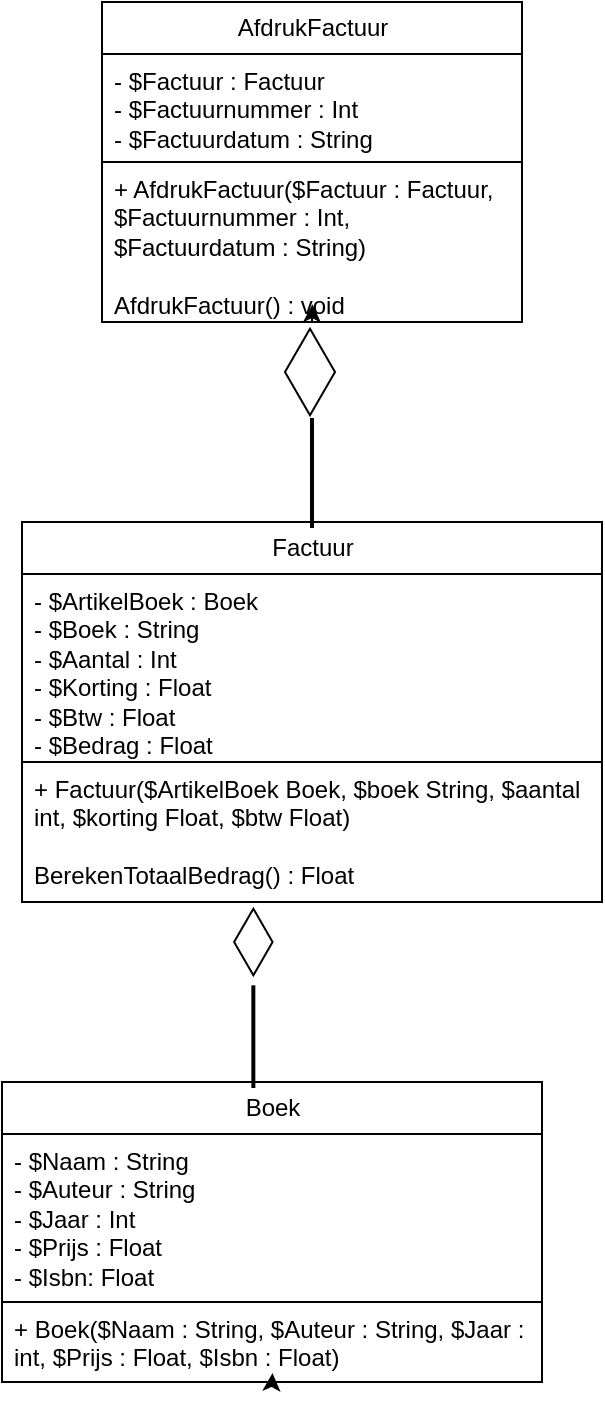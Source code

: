 <mxfile>
    <diagram id="bo_XjHe8VZCh_QMD3yil" name="Page-1">
        <mxGraphModel dx="646" dy="448" grid="1" gridSize="10" guides="1" tooltips="1" connect="1" arrows="1" fold="1" page="1" pageScale="1" pageWidth="850" pageHeight="1100" background="#ffffff" math="0" shadow="0">
            <root>
                <mxCell id="0"/>
                <mxCell id="1" parent="0"/>
                <mxCell id="2" value="&lt;font color=&quot;#000000&quot; style=&quot;background-color: rgb(255, 255, 255);&quot;&gt;Factuur&lt;/font&gt;" style="swimlane;fontStyle=0;childLayout=stackLayout;horizontal=1;startSize=26;fillColor=#FFFFFF;horizontalStack=0;resizeParent=1;resizeParentMax=0;resizeLast=0;collapsible=1;marginBottom=0;html=1;strokeColor=#000000;shadow=0;glass=0;rounded=0;" parent="1" vertex="1">
                    <mxGeometry x="210" y="270" width="290" height="190" as="geometry"/>
                </mxCell>
                <mxCell id="3" value="&lt;font color=&quot;#000000&quot;&gt;- $ArtikelBoek : Boek&lt;br&gt;- $Boek : String&lt;br&gt;- $Aantal : Int&lt;br&gt;- $Korting : Float&lt;br&gt;- $Btw : Float&lt;br&gt;- $Bedrag : Float&lt;/font&gt;" style="text;strokeColor=#000000;fillColor=#FFFFFF;align=left;verticalAlign=top;spacingLeft=4;spacingRight=4;overflow=hidden;rotatable=0;points=[[0,0.5],[1,0.5]];portConstraint=eastwest;whiteSpace=wrap;html=1;" parent="2" vertex="1">
                    <mxGeometry y="26" width="290" height="94" as="geometry"/>
                </mxCell>
                <mxCell id="4" value="&lt;font color=&quot;#000000&quot;&gt;+ Factuur($&lt;/font&gt;&lt;span style=&quot;color: rgb(0, 0, 0);&quot;&gt;ArtikelBoek&amp;nbsp;&lt;/span&gt;&lt;font color=&quot;#000000&quot;&gt;Boek, $boek String, $aantal int, $korting Float, $btw Float)&lt;br&gt;&lt;br&gt;BerekenTotaalBedrag() : Float&lt;br&gt;&lt;/font&gt;" style="text;strokeColor=#000000;fillColor=#FFFFFF;align=left;verticalAlign=top;spacingLeft=4;spacingRight=4;overflow=hidden;rotatable=0;points=[[0,0.5],[1,0.5]];portConstraint=eastwest;whiteSpace=wrap;html=1;" parent="2" vertex="1">
                    <mxGeometry y="120" width="290" height="70" as="geometry"/>
                </mxCell>
                <mxCell id="10" value="&lt;font color=&quot;#000000&quot; style=&quot;background-color: rgb(255, 255, 255);&quot;&gt;Boek&lt;/font&gt;" style="swimlane;fontStyle=0;childLayout=stackLayout;horizontal=1;startSize=26;fillColor=#FFFFFF;horizontalStack=0;resizeParent=1;resizeParentMax=0;resizeLast=0;collapsible=1;marginBottom=0;html=1;strokeColor=#000000;shadow=0;glass=0;rounded=0;" parent="1" vertex="1">
                    <mxGeometry x="200" y="550" width="270" height="150" as="geometry"/>
                </mxCell>
                <mxCell id="11" value="&lt;font color=&quot;#000000&quot;&gt;- $Naam : String&amp;nbsp; &lt;br&gt;- $Auteur : String &lt;br&gt;- $Jaar : Int&amp;nbsp; &lt;br&gt;- $Prijs : Float &lt;br&gt;- $Isbn: Float&lt;/font&gt;" style="text;strokeColor=#000000;fillColor=#FFFFFF;align=left;verticalAlign=top;spacingLeft=4;spacingRight=4;overflow=hidden;rotatable=0;points=[[0,0.5],[1,0.5]];portConstraint=eastwest;whiteSpace=wrap;html=1;" parent="10" vertex="1">
                    <mxGeometry y="26" width="270" height="84" as="geometry"/>
                </mxCell>
                <mxCell id="12" value="&lt;font color=&quot;#000000&quot;&gt;+ Boek(&lt;/font&gt;&lt;span style=&quot;color: rgb(0, 0, 0);&quot;&gt;$Naam : String,&lt;/span&gt;&lt;span style=&quot;color: rgb(0, 0, 0);&quot;&gt;&amp;nbsp;$Auteur : String,&amp;nbsp;&lt;/span&gt;&lt;span style=&quot;color: rgb(0, 0, 0);&quot;&gt;$Jaar : int,&amp;nbsp;&lt;/span&gt;&lt;span style=&quot;color: rgb(0, 0, 0);&quot;&gt;$Prijs : Float&lt;/span&gt;&lt;span style=&quot;color: rgb(0, 0, 0);&quot;&gt;, $Isbn : Float&lt;/span&gt;&lt;font color=&quot;#000000&quot;&gt;)&lt;br&gt;&lt;/font&gt;" style="text;strokeColor=#000000;fillColor=#FFFFFF;align=left;verticalAlign=top;spacingLeft=4;spacingRight=4;overflow=hidden;rotatable=0;points=[[0,0.5],[1,0.5]];portConstraint=eastwest;whiteSpace=wrap;html=1;" parent="10" vertex="1">
                    <mxGeometry y="110" width="270" height="40" as="geometry"/>
                </mxCell>
                <mxCell id="13" style="edgeStyle=none;html=1;exitX=0.5;exitY=1;exitDx=0;exitDy=0;entryX=0.501;entryY=0.889;entryDx=0;entryDy=0;entryPerimeter=0;" parent="10" source="10" target="12" edge="1">
                    <mxGeometry relative="1" as="geometry"/>
                </mxCell>
                <mxCell id="14" value="&lt;font color=&quot;#000000&quot; style=&quot;background-color: rgb(255, 255, 255);&quot;&gt;AfdrukFactuur&lt;/font&gt;" style="swimlane;fontStyle=0;childLayout=stackLayout;horizontal=1;startSize=26;fillColor=#FFFFFF;horizontalStack=0;resizeParent=1;resizeParentMax=0;resizeLast=0;collapsible=1;marginBottom=0;html=1;strokeColor=#000000;shadow=0;glass=0;rounded=0;" parent="1" vertex="1">
                    <mxGeometry x="250" y="10" width="210" height="160" as="geometry"/>
                </mxCell>
                <mxCell id="15" value="&lt;font color=&quot;#000000&quot;&gt;- $Factuur : Factuur&lt;br&gt;- $Factuurnummer : Int&lt;br&gt;- $Factuurdatum : String&lt;/font&gt;" style="text;strokeColor=#000000;fillColor=#FFFFFF;align=left;verticalAlign=top;spacingLeft=4;spacingRight=4;overflow=hidden;rotatable=0;points=[[0,0.5],[1,0.5]];portConstraint=eastwest;whiteSpace=wrap;html=1;" parent="14" vertex="1">
                    <mxGeometry y="26" width="210" height="54" as="geometry"/>
                </mxCell>
                <mxCell id="16" value="&lt;font color=&quot;#000000&quot;&gt;+ AfdrukFactuur($Factuur : Factuur,&lt;br&gt;$Factuurnummer : Int,&lt;br&gt;$Factuurdatum : String)&lt;br&gt;&lt;br&gt;AfdrukFactuur() : void&lt;br&gt;&lt;/font&gt;" style="text;strokeColor=#000000;fillColor=#FFFFFF;align=left;verticalAlign=top;spacingLeft=4;spacingRight=4;overflow=hidden;rotatable=0;points=[[0,0.5],[1,0.5]];portConstraint=eastwest;whiteSpace=wrap;html=1;" parent="14" vertex="1">
                    <mxGeometry y="80" width="210" height="80" as="geometry"/>
                </mxCell>
                <mxCell id="17" style="edgeStyle=none;html=1;exitX=0.5;exitY=1;exitDx=0;exitDy=0;entryX=0.501;entryY=0.889;entryDx=0;entryDy=0;entryPerimeter=0;" parent="14" source="14" target="16" edge="1">
                    <mxGeometry relative="1" as="geometry"/>
                </mxCell>
                <mxCell id="18" value="" style="html=1;whiteSpace=wrap;aspect=fixed;shape=isoRectangle;strokeColor=#000000;rotation=-90;" parent="1" vertex="1">
                    <mxGeometry x="332.33" y="182" width="43.33" height="26" as="geometry"/>
                </mxCell>
                <mxCell id="21" value="" style="line;strokeWidth=2;html=1;strokeColor=#000000;rotation=-90;" parent="1" vertex="1">
                    <mxGeometry x="327.5" y="240.49" width="55" height="10" as="geometry"/>
                </mxCell>
                <mxCell id="26" value="" style="line;strokeWidth=2;html=1;strokeColor=#000000;rotation=-90;" parent="1" vertex="1">
                    <mxGeometry x="300" y="522.33" width="51.34" height="10" as="geometry"/>
                </mxCell>
                <mxCell id="27" value="" style="html=1;whiteSpace=wrap;aspect=fixed;shape=isoRectangle;strokeColor=#000000;rotation=-90;" parent="1" vertex="1">
                    <mxGeometry x="309.01" y="470" width="33.33" height="20" as="geometry"/>
                </mxCell>
            </root>
        </mxGraphModel>
    </diagram>
</mxfile>
